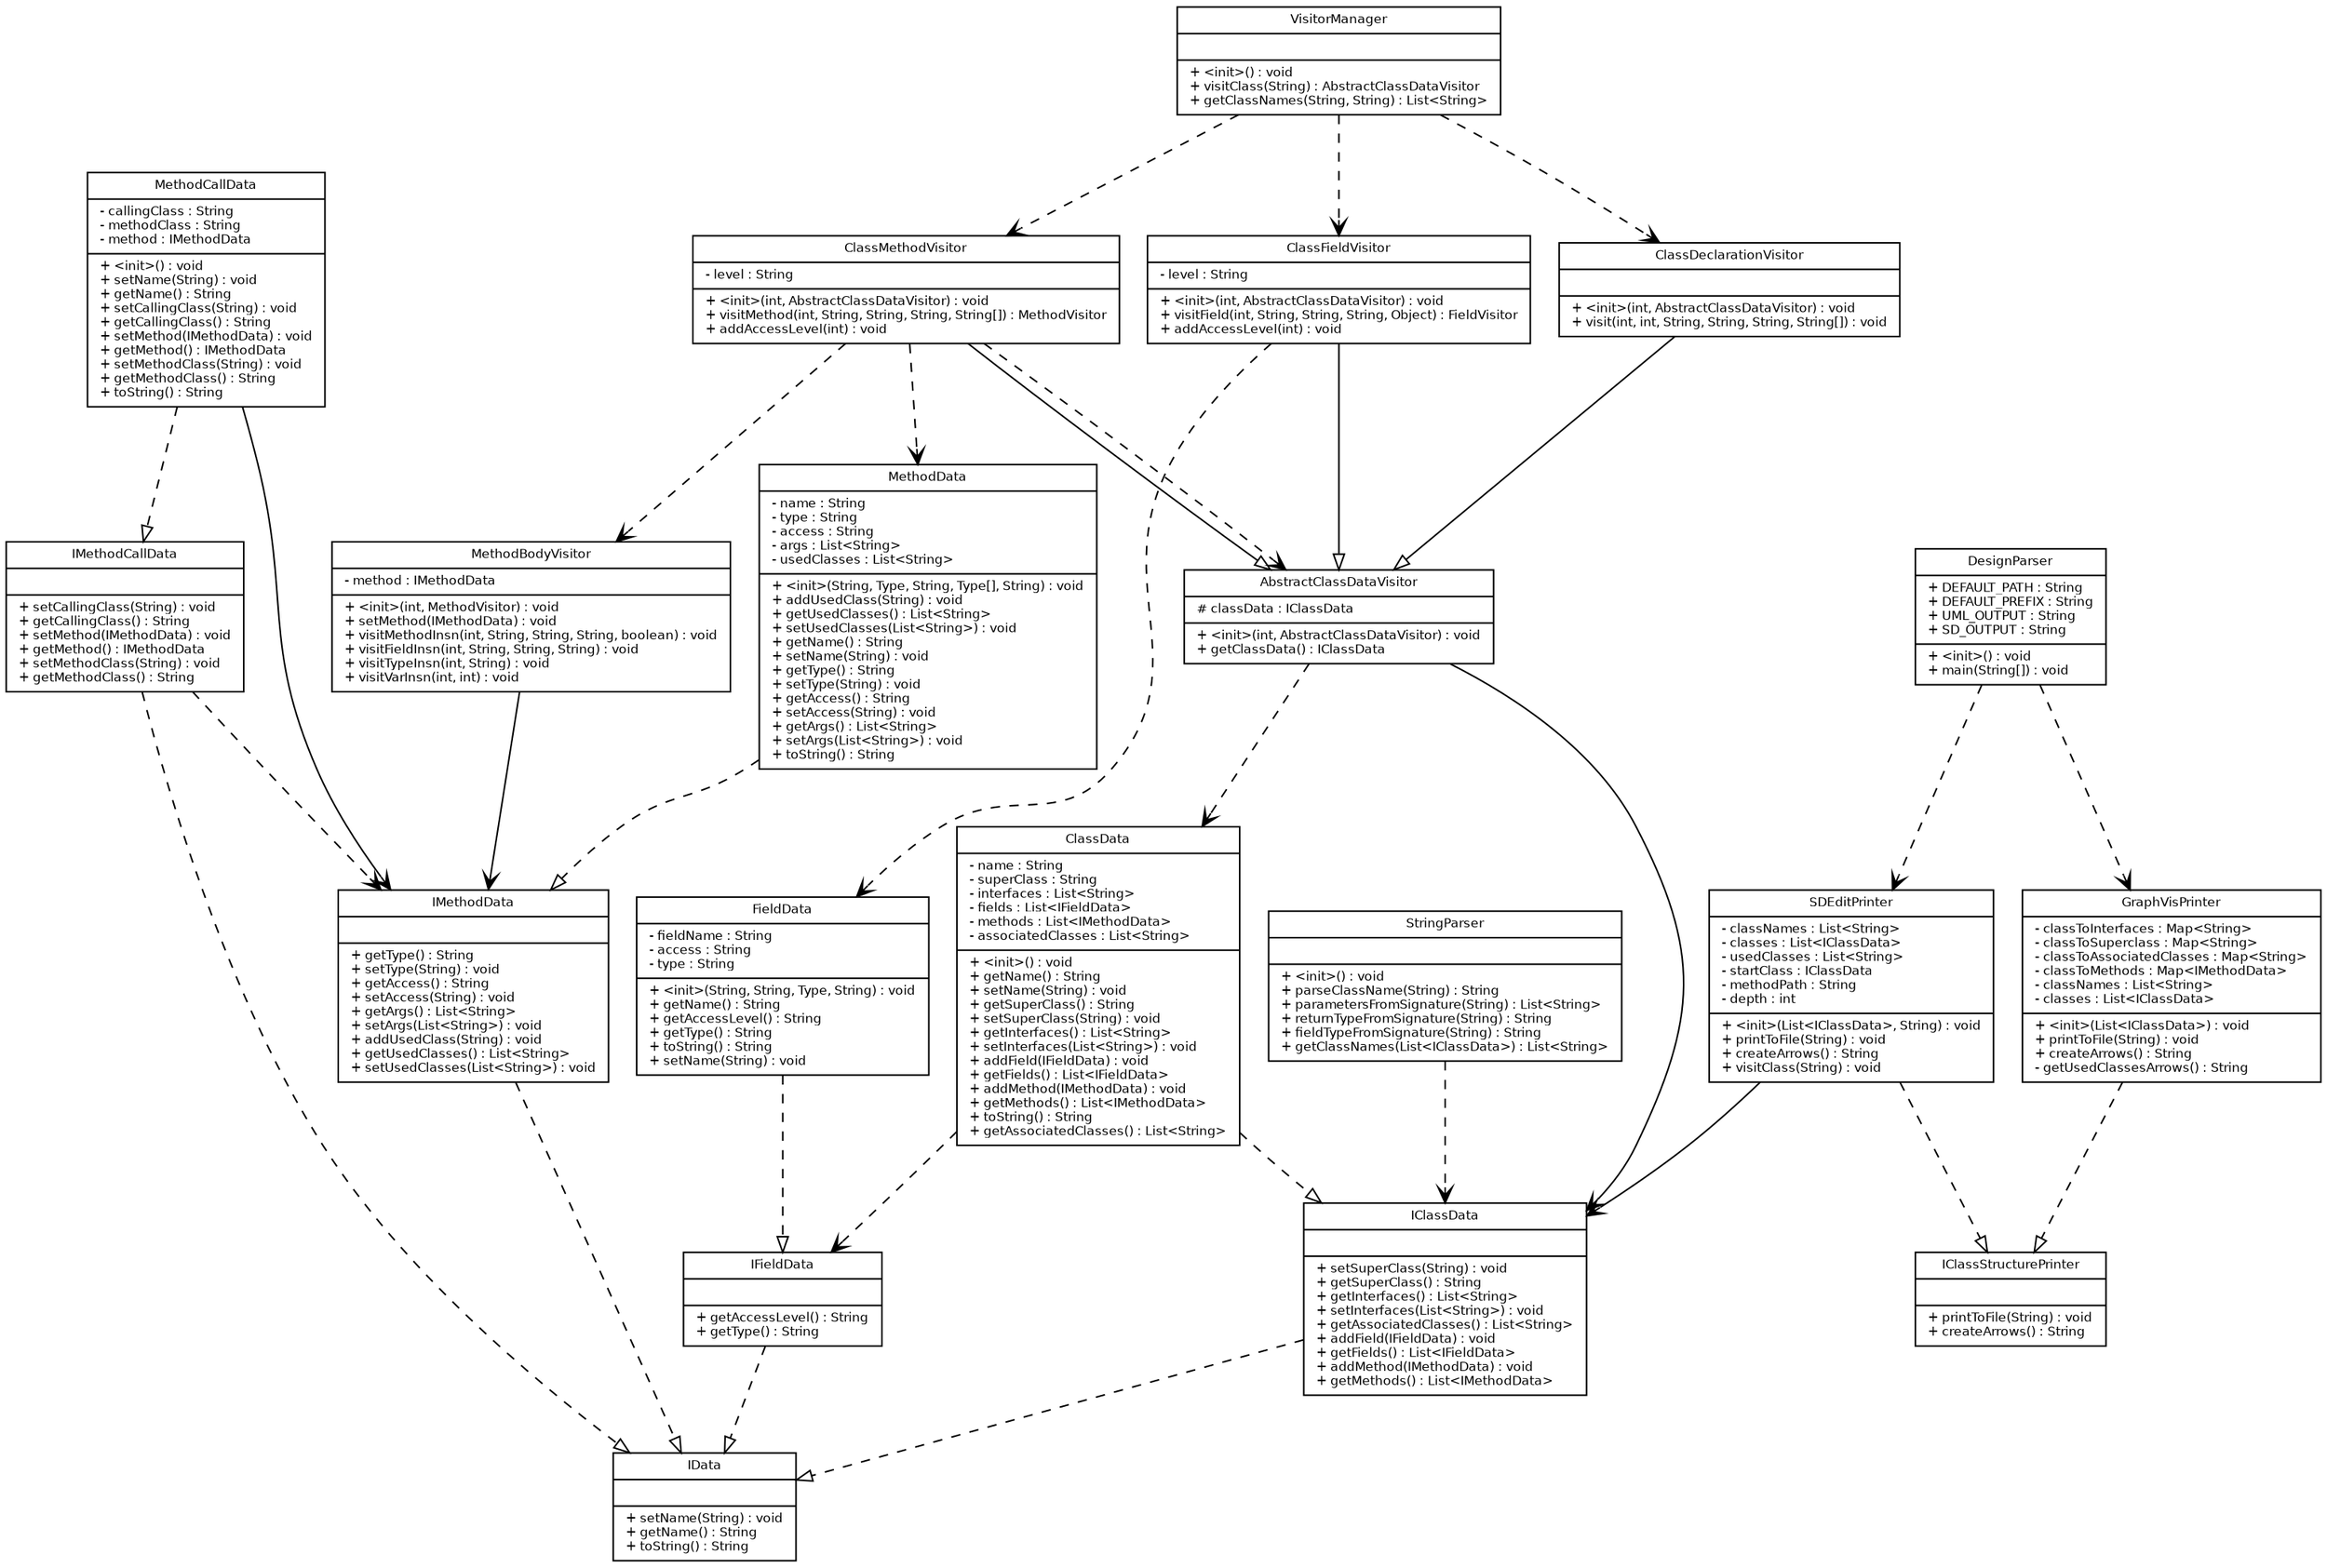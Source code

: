 digraph G {
fontname = " Bitstream Vera San"
fontsize =8
node [
fontname = "Bitstream Vera Sans"
fontsize =8
shape = "record"]
edge [
fontname = "Bitstream Vera Sans"
fontsize =8
]
AbstractClassDataVisitor [
label = "{AbstractClassDataVisitor|# classData : IClassData\l|+ \<init\>(int, AbstractClassDataVisitor) : void\l+ getClassData() : IClassData\l}"
]
ClassData [
label = "{ClassData|- name : String\l- superClass : String\l- interfaces : List\<String\>\l- fields : List\<IFieldData\>\l- methods : List\<IMethodData\>\l- associatedClasses : List\<String\>\l|+ \<init\>() : void\l+ getName() : String\l+ setName(String) : void\l+ getSuperClass() : String\l+ setSuperClass(String) : void\l+ getInterfaces() : List\<String\>\l+ setInterfaces(List\<String\>) : void\l+ addField(IFieldData) : void\l+ getFields() : List\<IFieldData\>\l+ addMethod(IMethodData) : void\l+ getMethods() : List\<IMethodData\>\l+ toString() : String\l+ getAssociatedClasses() : List\<String\>\l}"
]
ClassDeclarationVisitor [
label = "{ClassDeclarationVisitor||+ \<init\>(int, AbstractClassDataVisitor) : void\l+ visit(int, int, String, String, String, String[]) : void\l}"
]
ClassFieldVisitor [
label = "{ClassFieldVisitor|- level : String\l|+ \<init\>(int, AbstractClassDataVisitor) : void\l+ visitField(int, String, String, String, Object) : FieldVisitor\l+ addAccessLevel(int) : void\l}"
]
ClassMethodVisitor [
label = "{ClassMethodVisitor|- level : String\l|+ \<init\>(int, AbstractClassDataVisitor) : void\l+ visitMethod(int, String, String, String, String[]) : MethodVisitor\l+ addAccessLevel(int) : void\l}"
]
DesignParser [
label = "{DesignParser|+ DEFAULT_PATH : String\l+ DEFAULT_PREFIX : String\l+ UML_OUTPUT : String\l+ SD_OUTPUT : String\l|+ \<init\>() : void\l+ main(String[]) : void\l}"
]
FieldData [
label = "{FieldData|- fieldName : String\l- access : String\l- type : String\l|+ \<init\>(String, String, Type, String) : void\l+ getName() : String\l+ getAccessLevel() : String\l+ getType() : String\l+ toString() : String\l+ setName(String) : void\l}"
]
GraphVisPrinter [
label = "{GraphVisPrinter|- classToInterfaces : Map\<String\>\l- classToSuperclass : Map\<String\>\l- classToAssociatedClasses : Map\<String\>\l- classToMethods : Map\<IMethodData\>\l- classNames : List\<String\>\l- classes : List\<IClassData\>\l|+ \<init\>(List\<IClassData\>) : void\l+ printToFile(String) : void\l+ createArrows() : String\l- getUsedClassesArrows() : String\l}"
]
IClassData [
label = "{IClassData||+ setSuperClass(String) : void\l+ getSuperClass() : String\l+ getInterfaces() : List\<String\>\l+ setInterfaces(List\<String\>) : void\l+ getAssociatedClasses() : List\<String\>\l+ addField(IFieldData) : void\l+ getFields() : List\<IFieldData\>\l+ addMethod(IMethodData) : void\l+ getMethods() : List\<IMethodData\>\l}"
]
IClassStructurePrinter [
label = "{IClassStructurePrinter||+ printToFile(String) : void\l+ createArrows() : String\l}"
]
IData [
label = "{IData||+ setName(String) : void\l+ getName() : String\l+ toString() : String\l}"
]
IFieldData [
label = "{IFieldData||+ getAccessLevel() : String\l+ getType() : String\l}"
]
IMethodCallData [
label = "{IMethodCallData||+ setCallingClass(String) : void\l+ getCallingClass() : String\l+ setMethod(IMethodData) : void\l+ getMethod() : IMethodData\l+ setMethodClass(String) : void\l+ getMethodClass() : String\l}"
]
IMethodData [
label = "{IMethodData||+ getType() : String\l+ setType(String) : void\l+ getAccess() : String\l+ setAccess(String) : void\l+ getArgs() : List\<String\>\l+ setArgs(List\<String\>) : void\l+ addUsedClass(String) : void\l+ getUsedClasses() : List\<String\>\l+ setUsedClasses(List\<String\>) : void\l}"
]
MethodBodyVisitor [
label = "{MethodBodyVisitor|- method : IMethodData\l|+ \<init\>(int, MethodVisitor) : void\l+ setMethod(IMethodData) : void\l+ visitMethodInsn(int, String, String, String, boolean) : void\l+ visitFieldInsn(int, String, String, String) : void\l+ visitTypeInsn(int, String) : void\l+ visitVarInsn(int, int) : void\l}"
]
MethodCallData [
label = "{MethodCallData|- callingClass : String\l- methodClass : String\l- method : IMethodData\l|+ \<init\>() : void\l+ setName(String) : void\l+ getName() : String\l+ setCallingClass(String) : void\l+ getCallingClass() : String\l+ setMethod(IMethodData) : void\l+ getMethod() : IMethodData\l+ setMethodClass(String) : void\l+ getMethodClass() : String\l+ toString() : String\l}"
]
MethodData [
label = "{MethodData|- name : String\l- type : String\l- access : String\l- args : List\<String\>\l- usedClasses : List\<String\>\l|+ \<init\>(String, Type, String, Type[], String) : void\l+ addUsedClass(String) : void\l+ getUsedClasses() : List\<String\>\l+ setUsedClasses(List\<String\>) : void\l+ getName() : String\l+ setName(String) : void\l+ getType() : String\l+ setType(String) : void\l+ getAccess() : String\l+ setAccess(String) : void\l+ getArgs() : List\<String\>\l+ setArgs(List\<String\>) : void\l+ toString() : String\l}"
]
SDEditPrinter [
label = "{SDEditPrinter|- classNames : List\<String\>\l- classes : List\<IClassData\>\l- usedClasses : List\<String\>\l- startClass : IClassData\l- methodPath : String\l- depth : int\l|+ \<init\>(List\<IClassData\>, String) : void\l+ printToFile(String) : void\l+ createArrows() : String\l+ visitClass(String) : void\l}"
]
StringParser [
label = "{StringParser||+ \<init\>() : void\l+ parseClassName(String) : String\l+ parametersFromSignature(String) : List\<String\>\l+ returnTypeFromSignature(String) : String\l+ fieldTypeFromSignature(String) : String\l+ getClassNames(List\<IClassData\>) : List\<String\>\l}"
]
VisitorManager [
label = "{VisitorManager||+ \<init\>() : void\l+ visitClass(String) : AbstractClassDataVisitor\l+ getClassNames(String, String) : List\<String\>\l}"
]
edge [ 
arrowhead = "empty"
style = "solid"
]
ClassMethodVisitor -> AbstractClassDataVisitor
ClassDeclarationVisitor -> AbstractClassDataVisitor
ClassFieldVisitor -> AbstractClassDataVisitor
edge [ 
arrowhead = "empty"
style = "dashed"
]
MethodCallData -> IMethodCallData
IMethodCallData -> IData
FieldData -> IFieldData
SDEditPrinter -> IClassStructurePrinter
ClassData -> IClassData
GraphVisPrinter -> IClassStructurePrinter
MethodData -> IMethodData
IMethodData -> IData
IClassData -> IData
IFieldData -> IData
edge [ 
arrowhead = "vee"
style = "solid"
]
MethodCallData -> IMethodData
AbstractClassDataVisitor -> IClassData
MethodBodyVisitor -> IMethodData
SDEditPrinter -> IClassData
edge [ 
arrowhead = "vee"
style = "dashed"
]
StringParser -> IClassData
AbstractClassDataVisitor -> ClassData
ClassMethodVisitor -> AbstractClassDataVisitor
ClassMethodVisitor -> MethodBodyVisitor
ClassMethodVisitor -> MethodData
VisitorManager -> ClassDeclarationVisitor
VisitorManager -> ClassFieldVisitor
VisitorManager -> ClassMethodVisitor
DesignParser -> GraphVisPrinter
DesignParser -> SDEditPrinter
IMethodCallData -> IMethodData
ClassData -> IFieldData
ClassFieldVisitor -> FieldData
}
